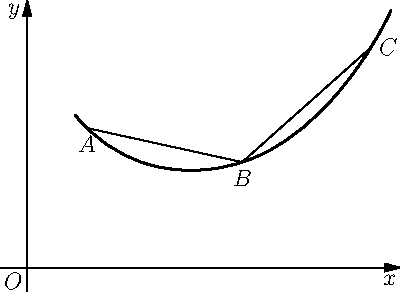 size(200);
import graph;
path p=(18,57)..controls(24.6897020993,48.5542116432)and(33.7399669591,42.2886436633)..(44,39)
  ..controls(58.8888580389,34.2276811928)and(75.0140341328,35.9943800805)..(89,43)
  ..controls(99.0578737705,48.038024653)and(107.569317408,55.564220698)..(115,64)
  ..controls(123.475464645,73.6218817514)and(130.545656529,84.3955074784)..(136,96);

draw(p,linewidth(1));

pair A=point(p,0.05*length(p));

pair B=point(p,0.45*length(p));
pair C=point(p,0.9*length(p));

draw(A--B--C);
label("$A$",A,S);
label("$B$",B,S);
label("$C$",C,E);
label("$O$",(0,0),SW);
xlimits(-10,B.x+20);
axes("$x$","$y$",Arrow());

